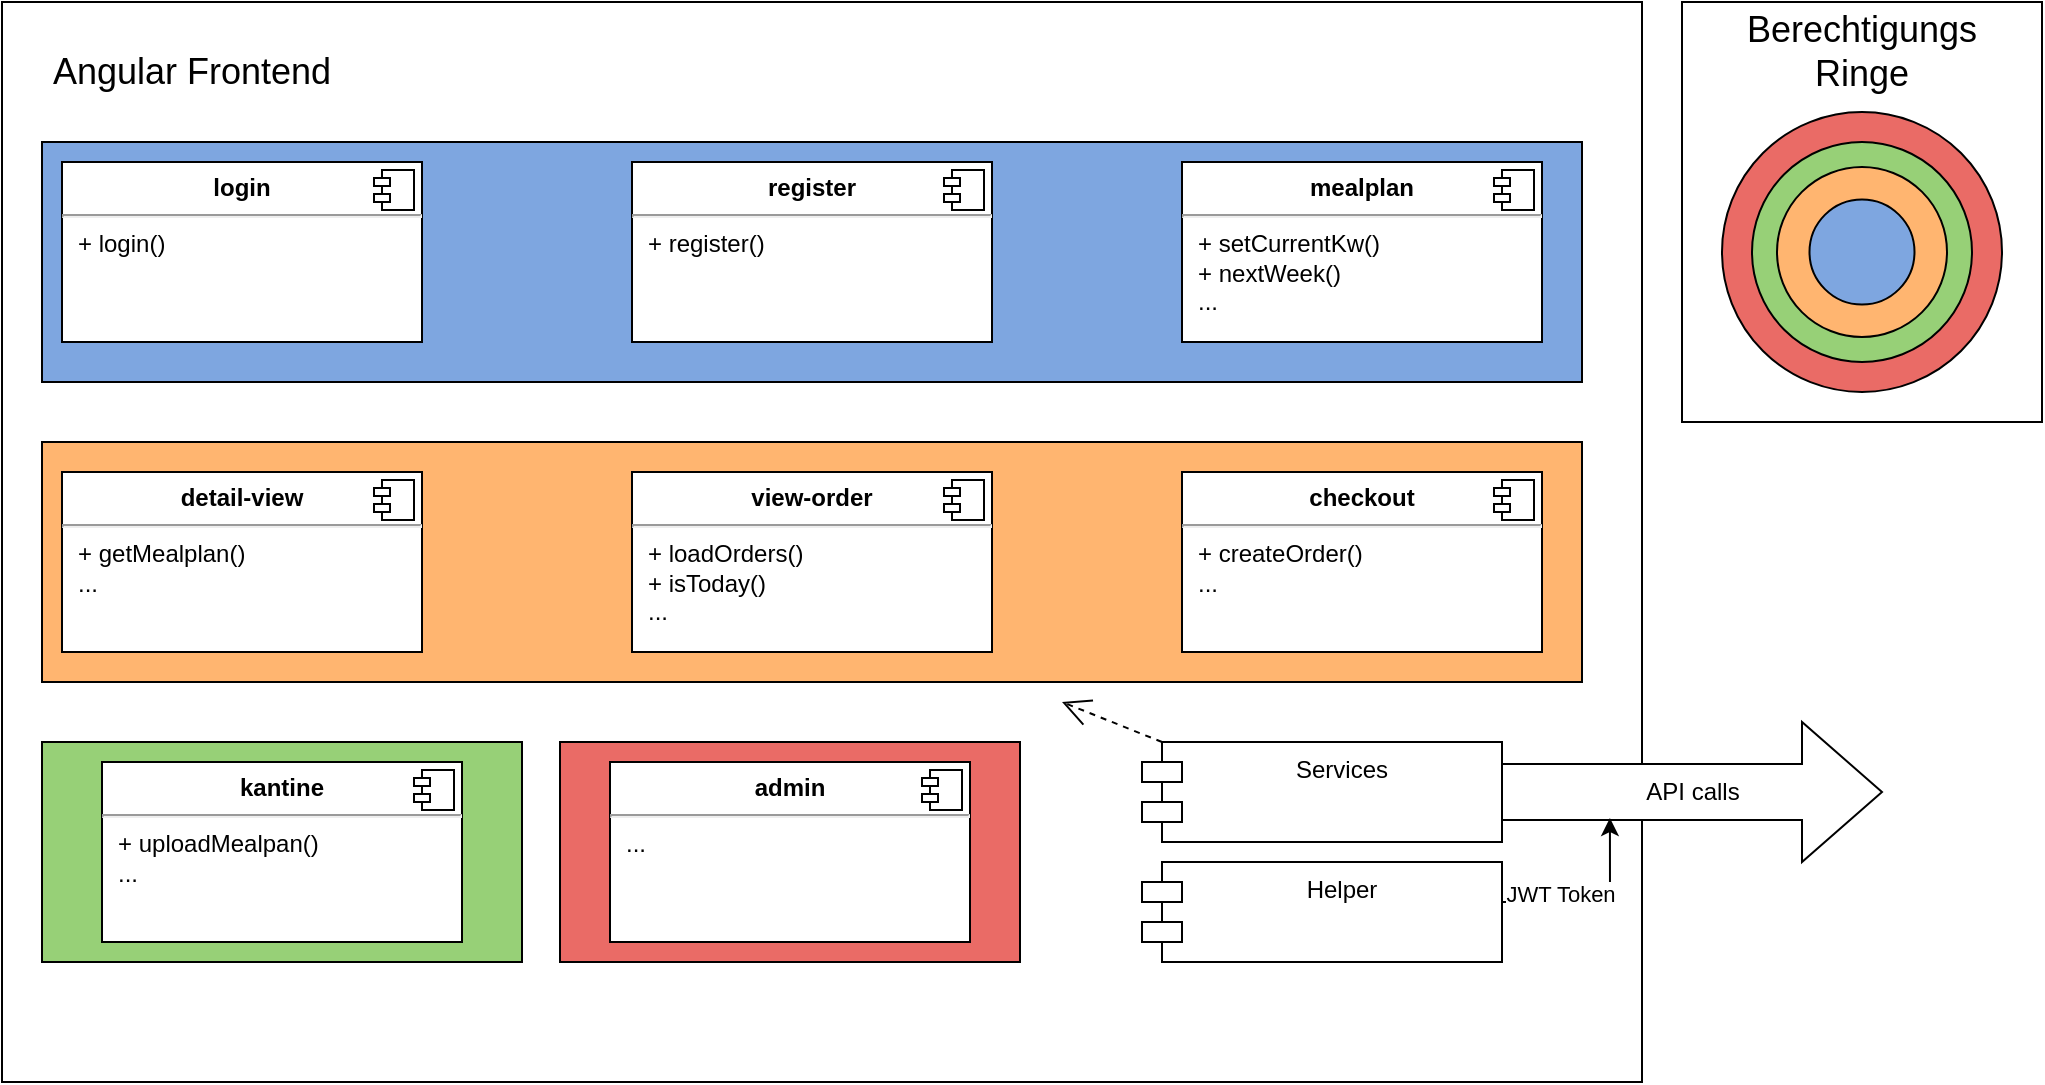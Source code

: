 <mxfile version="22.1.18" type="device">
  <diagram name="Seite-1" id="EAUvFxbg5OZHKJNjUOAv">
    <mxGraphModel dx="1674" dy="958" grid="1" gridSize="10" guides="1" tooltips="1" connect="1" arrows="1" fold="1" page="1" pageScale="1" pageWidth="827" pageHeight="1169" math="0" shadow="0">
      <root>
        <mxCell id="0" />
        <mxCell id="1" parent="0" />
        <mxCell id="QHlfB0NAWsfKA-rPPTjQ-45" value="" style="rounded=0;whiteSpace=wrap;html=1;" parent="1" vertex="1">
          <mxGeometry x="860" y="10" width="180" height="210" as="geometry" />
        </mxCell>
        <mxCell id="QHlfB0NAWsfKA-rPPTjQ-26" value="Object" style="html=1;whiteSpace=wrap;" parent="1" vertex="1">
          <mxGeometry x="30" y="20" width="110" height="50" as="geometry" />
        </mxCell>
        <mxCell id="QHlfB0NAWsfKA-rPPTjQ-1" value="" style="rounded=0;whiteSpace=wrap;html=1;" parent="1" vertex="1">
          <mxGeometry x="20" y="10" width="820" height="540" as="geometry" />
        </mxCell>
        <mxCell id="QHlfB0NAWsfKA-rPPTjQ-39" value="" style="rounded=0;whiteSpace=wrap;html=1;fillColor=#EA6B66;" parent="1" vertex="1">
          <mxGeometry x="299" y="380" width="230" height="110" as="geometry" />
        </mxCell>
        <mxCell id="QHlfB0NAWsfKA-rPPTjQ-36" value="" style="rounded=0;whiteSpace=wrap;html=1;fillColor=#97D077;" parent="1" vertex="1">
          <mxGeometry x="40" y="380" width="240" height="110" as="geometry" />
        </mxCell>
        <mxCell id="QHlfB0NAWsfKA-rPPTjQ-30" value="" style="rounded=0;whiteSpace=wrap;html=1;fillColor=#FFB570;" parent="1" vertex="1">
          <mxGeometry x="40" y="230" width="770" height="120" as="geometry" />
        </mxCell>
        <mxCell id="QHlfB0NAWsfKA-rPPTjQ-28" value="" style="rounded=0;whiteSpace=wrap;html=1;fillColor=#7EA6E0;" parent="1" vertex="1">
          <mxGeometry x="40" y="80" width="770" height="120" as="geometry" />
        </mxCell>
        <mxCell id="QHlfB0NAWsfKA-rPPTjQ-4" value="&lt;p style=&quot;margin:0px;margin-top:6px;text-align:center;&quot;&gt;&lt;b&gt;checkout&lt;/b&gt;&lt;/p&gt;&lt;hr&gt;&lt;p style=&quot;margin:0px;margin-left:8px;&quot;&gt;+ createOrder()&lt;/p&gt;&lt;p style=&quot;margin:0px;margin-left:8px;&quot;&gt;...&lt;/p&gt;" style="align=left;overflow=fill;html=1;dropTarget=0;whiteSpace=wrap;" parent="1" vertex="1">
          <mxGeometry x="610" y="245" width="180" height="90" as="geometry" />
        </mxCell>
        <mxCell id="QHlfB0NAWsfKA-rPPTjQ-5" value="" style="shape=component;jettyWidth=8;jettyHeight=4;" parent="QHlfB0NAWsfKA-rPPTjQ-4" vertex="1">
          <mxGeometry x="1" width="20" height="20" relative="1" as="geometry">
            <mxPoint x="-24" y="4" as="offset" />
          </mxGeometry>
        </mxCell>
        <mxCell id="QHlfB0NAWsfKA-rPPTjQ-6" value="&lt;p style=&quot;margin:0px;margin-top:6px;text-align:center;&quot;&gt;&lt;b&gt;detail-view&lt;/b&gt;&lt;/p&gt;&lt;hr&gt;&lt;p style=&quot;margin:0px;margin-left:8px;&quot;&gt;+ getMealplan()&lt;/p&gt;&lt;p style=&quot;margin:0px;margin-left:8px;&quot;&gt;...&lt;/p&gt;" style="align=left;overflow=fill;html=1;dropTarget=0;whiteSpace=wrap;" parent="1" vertex="1">
          <mxGeometry x="50" y="245" width="180" height="90" as="geometry" />
        </mxCell>
        <mxCell id="QHlfB0NAWsfKA-rPPTjQ-7" value="" style="shape=component;jettyWidth=8;jettyHeight=4;" parent="QHlfB0NAWsfKA-rPPTjQ-6" vertex="1">
          <mxGeometry x="1" width="20" height="20" relative="1" as="geometry">
            <mxPoint x="-24" y="4" as="offset" />
          </mxGeometry>
        </mxCell>
        <mxCell id="QHlfB0NAWsfKA-rPPTjQ-8" value="&lt;p style=&quot;margin:0px;margin-top:6px;text-align:center;&quot;&gt;&lt;b&gt;login&lt;/b&gt;&lt;/p&gt;&lt;hr&gt;&lt;p style=&quot;margin:0px;margin-left:8px;&quot;&gt;+ login()&lt;br&gt;&lt;/p&gt;" style="align=left;overflow=fill;html=1;dropTarget=0;whiteSpace=wrap;" parent="1" vertex="1">
          <mxGeometry x="50" y="90" width="180" height="90" as="geometry" />
        </mxCell>
        <mxCell id="QHlfB0NAWsfKA-rPPTjQ-9" value="" style="shape=component;jettyWidth=8;jettyHeight=4;" parent="QHlfB0NAWsfKA-rPPTjQ-8" vertex="1">
          <mxGeometry x="1" width="20" height="20" relative="1" as="geometry">
            <mxPoint x="-24" y="4" as="offset" />
          </mxGeometry>
        </mxCell>
        <mxCell id="QHlfB0NAWsfKA-rPPTjQ-10" value="&lt;p style=&quot;margin:0px;margin-top:6px;text-align:center;&quot;&gt;&lt;b&gt;register&lt;/b&gt;&lt;/p&gt;&lt;hr&gt;&lt;p style=&quot;margin:0px;margin-left:8px;&quot;&gt;+ register()&lt;/p&gt;" style="align=left;overflow=fill;html=1;dropTarget=0;whiteSpace=wrap;" parent="1" vertex="1">
          <mxGeometry x="335" y="90" width="180" height="90" as="geometry" />
        </mxCell>
        <mxCell id="QHlfB0NAWsfKA-rPPTjQ-11" value="" style="shape=component;jettyWidth=8;jettyHeight=4;" parent="QHlfB0NAWsfKA-rPPTjQ-10" vertex="1">
          <mxGeometry x="1" width="20" height="20" relative="1" as="geometry">
            <mxPoint x="-24" y="4" as="offset" />
          </mxGeometry>
        </mxCell>
        <mxCell id="QHlfB0NAWsfKA-rPPTjQ-14" value="&lt;p style=&quot;margin:0px;margin-top:6px;text-align:center;&quot;&gt;&lt;b&gt;view-order&lt;/b&gt;&lt;/p&gt;&lt;hr&gt;&lt;p style=&quot;margin:0px;margin-left:8px;&quot;&gt;+ loadOrders()&lt;/p&gt;&lt;p style=&quot;margin:0px;margin-left:8px;&quot;&gt;+ isToday()&lt;/p&gt;&lt;p style=&quot;margin:0px;margin-left:8px;&quot;&gt;...&lt;/p&gt;" style="align=left;overflow=fill;html=1;dropTarget=0;whiteSpace=wrap;" parent="1" vertex="1">
          <mxGeometry x="335" y="245" width="180" height="90" as="geometry" />
        </mxCell>
        <mxCell id="QHlfB0NAWsfKA-rPPTjQ-15" value="" style="shape=component;jettyWidth=8;jettyHeight=4;" parent="QHlfB0NAWsfKA-rPPTjQ-14" vertex="1">
          <mxGeometry x="1" width="20" height="20" relative="1" as="geometry">
            <mxPoint x="-24" y="4" as="offset" />
          </mxGeometry>
        </mxCell>
        <mxCell id="QHlfB0NAWsfKA-rPPTjQ-16" value="&lt;p style=&quot;margin:0px;margin-top:6px;text-align:center;&quot;&gt;&lt;b&gt;mealplan&lt;/b&gt;&lt;/p&gt;&lt;hr&gt;&lt;p style=&quot;margin:0px;margin-left:8px;&quot;&gt;+ setCurrentKw()&lt;/p&gt;&lt;p style=&quot;margin:0px;margin-left:8px;&quot;&gt;+ nextWeek()&lt;/p&gt;&lt;p style=&quot;margin:0px;margin-left:8px;&quot;&gt;...&lt;/p&gt;" style="align=left;overflow=fill;html=1;dropTarget=0;whiteSpace=wrap;" parent="1" vertex="1">
          <mxGeometry x="610" y="90" width="180" height="90" as="geometry" />
        </mxCell>
        <mxCell id="QHlfB0NAWsfKA-rPPTjQ-17" value="" style="shape=component;jettyWidth=8;jettyHeight=4;" parent="QHlfB0NAWsfKA-rPPTjQ-16" vertex="1">
          <mxGeometry x="1" width="20" height="20" relative="1" as="geometry">
            <mxPoint x="-24" y="4" as="offset" />
          </mxGeometry>
        </mxCell>
        <mxCell id="QHlfB0NAWsfKA-rPPTjQ-20" value="Services" style="shape=module;align=left;spacingLeft=20;align=center;verticalAlign=top;whiteSpace=wrap;html=1;" parent="1" vertex="1">
          <mxGeometry x="590" y="380" width="180" height="50" as="geometry" />
        </mxCell>
        <mxCell id="QHlfB0NAWsfKA-rPPTjQ-21" value="Helper" style="shape=module;align=left;spacingLeft=20;align=center;verticalAlign=top;whiteSpace=wrap;html=1;" parent="1" vertex="1">
          <mxGeometry x="590" y="440" width="180" height="50" as="geometry" />
        </mxCell>
        <mxCell id="QHlfB0NAWsfKA-rPPTjQ-32" value="&lt;p style=&quot;margin:0px;margin-top:6px;text-align:center;&quot;&gt;&lt;b&gt;kantine&lt;/b&gt;&lt;/p&gt;&lt;hr&gt;&lt;p style=&quot;margin:0px;margin-left:8px;&quot;&gt;+ uploadMealpan()&lt;/p&gt;&lt;p style=&quot;margin:0px;margin-left:8px;&quot;&gt;...&lt;/p&gt;" style="align=left;overflow=fill;html=1;dropTarget=0;whiteSpace=wrap;" parent="1" vertex="1">
          <mxGeometry x="70" y="390" width="180" height="90" as="geometry" />
        </mxCell>
        <mxCell id="QHlfB0NAWsfKA-rPPTjQ-33" value="" style="shape=component;jettyWidth=8;jettyHeight=4;" parent="QHlfB0NAWsfKA-rPPTjQ-32" vertex="1">
          <mxGeometry x="1" width="20" height="20" relative="1" as="geometry">
            <mxPoint x="-24" y="4" as="offset" />
          </mxGeometry>
        </mxCell>
        <mxCell id="QHlfB0NAWsfKA-rPPTjQ-34" value="&lt;p style=&quot;margin:0px;margin-top:6px;text-align:center;&quot;&gt;&lt;b&gt;admin&lt;/b&gt;&lt;/p&gt;&lt;hr&gt;&lt;p style=&quot;margin:0px;margin-left:8px;&quot;&gt;...&lt;/p&gt;" style="align=left;overflow=fill;html=1;dropTarget=0;whiteSpace=wrap;" parent="1" vertex="1">
          <mxGeometry x="324" y="390" width="180" height="90" as="geometry" />
        </mxCell>
        <mxCell id="QHlfB0NAWsfKA-rPPTjQ-35" value="" style="shape=component;jettyWidth=8;jettyHeight=4;" parent="QHlfB0NAWsfKA-rPPTjQ-34" vertex="1">
          <mxGeometry x="1" width="20" height="20" relative="1" as="geometry">
            <mxPoint x="-24" y="4" as="offset" />
          </mxGeometry>
        </mxCell>
        <mxCell id="QHlfB0NAWsfKA-rPPTjQ-40" value="" style="ellipse;whiteSpace=wrap;html=1;aspect=fixed;fillColor=#EA6B66;" parent="1" vertex="1">
          <mxGeometry x="880" y="65" width="140" height="140" as="geometry" />
        </mxCell>
        <mxCell id="QHlfB0NAWsfKA-rPPTjQ-41" value="" style="ellipse;whiteSpace=wrap;html=1;aspect=fixed;fillColor=#97D077;" parent="1" vertex="1">
          <mxGeometry x="895" y="80" width="110" height="110" as="geometry" />
        </mxCell>
        <mxCell id="QHlfB0NAWsfKA-rPPTjQ-42" value="" style="ellipse;whiteSpace=wrap;html=1;aspect=fixed;fillColor=#FFB570;" parent="1" vertex="1">
          <mxGeometry x="907.5" y="92.5" width="85" height="85" as="geometry" />
        </mxCell>
        <mxCell id="QHlfB0NAWsfKA-rPPTjQ-43" value="" style="ellipse;whiteSpace=wrap;html=1;aspect=fixed;fillColor=#7EA6E0;" parent="1" vertex="1">
          <mxGeometry x="923.75" y="108.75" width="52.5" height="52.5" as="geometry" />
        </mxCell>
        <mxCell id="QHlfB0NAWsfKA-rPPTjQ-46" value="&lt;font style=&quot;font-size: 18px;&quot;&gt;Berechtigungs Ringe&lt;/font&gt;" style="text;html=1;strokeColor=none;fillColor=none;align=center;verticalAlign=middle;whiteSpace=wrap;rounded=0;" parent="1" vertex="1">
          <mxGeometry x="870" y="20" width="160" height="30" as="geometry" />
        </mxCell>
        <mxCell id="QHlfB0NAWsfKA-rPPTjQ-47" value="&lt;font style=&quot;font-size: 18px;&quot;&gt;Angular Frontend&lt;/font&gt;" style="text;html=1;strokeColor=none;fillColor=none;align=center;verticalAlign=middle;whiteSpace=wrap;rounded=0;" parent="1" vertex="1">
          <mxGeometry x="30" y="30" width="170" height="30" as="geometry" />
        </mxCell>
        <mxCell id="QHlfB0NAWsfKA-rPPTjQ-49" value="API calls" style="html=1;shadow=0;dashed=0;align=center;verticalAlign=middle;shape=mxgraph.arrows2.arrow;dy=0.6;dx=40;notch=0;" parent="1" vertex="1">
          <mxGeometry x="770" y="370" width="190" height="70" as="geometry" />
        </mxCell>
        <mxCell id="QHlfB0NAWsfKA-rPPTjQ-52" style="edgeStyle=orthogonalEdgeStyle;rounded=0;orthogonalLoop=1;jettySize=auto;html=1;entryX=0.284;entryY=0.686;entryDx=0;entryDy=0;entryPerimeter=0;" parent="1" source="QHlfB0NAWsfKA-rPPTjQ-21" target="QHlfB0NAWsfKA-rPPTjQ-49" edge="1">
          <mxGeometry relative="1" as="geometry">
            <Array as="points">
              <mxPoint x="824" y="460" />
            </Array>
          </mxGeometry>
        </mxCell>
        <mxCell id="QHlfB0NAWsfKA-rPPTjQ-53" value="JWT Token" style="edgeLabel;html=1;align=center;verticalAlign=middle;resizable=0;points=[];" parent="QHlfB0NAWsfKA-rPPTjQ-52" vertex="1" connectable="0">
          <mxGeometry x="-0.396" y="4" relative="1" as="geometry">
            <mxPoint as="offset" />
          </mxGeometry>
        </mxCell>
        <mxCell id="QHlfB0NAWsfKA-rPPTjQ-56" value="" style="endArrow=open;endSize=12;dashed=1;html=1;rounded=0;" parent="1" edge="1">
          <mxGeometry width="160" relative="1" as="geometry">
            <mxPoint x="600" y="380" as="sourcePoint" />
            <mxPoint x="550" y="360" as="targetPoint" />
          </mxGeometry>
        </mxCell>
      </root>
    </mxGraphModel>
  </diagram>
</mxfile>
